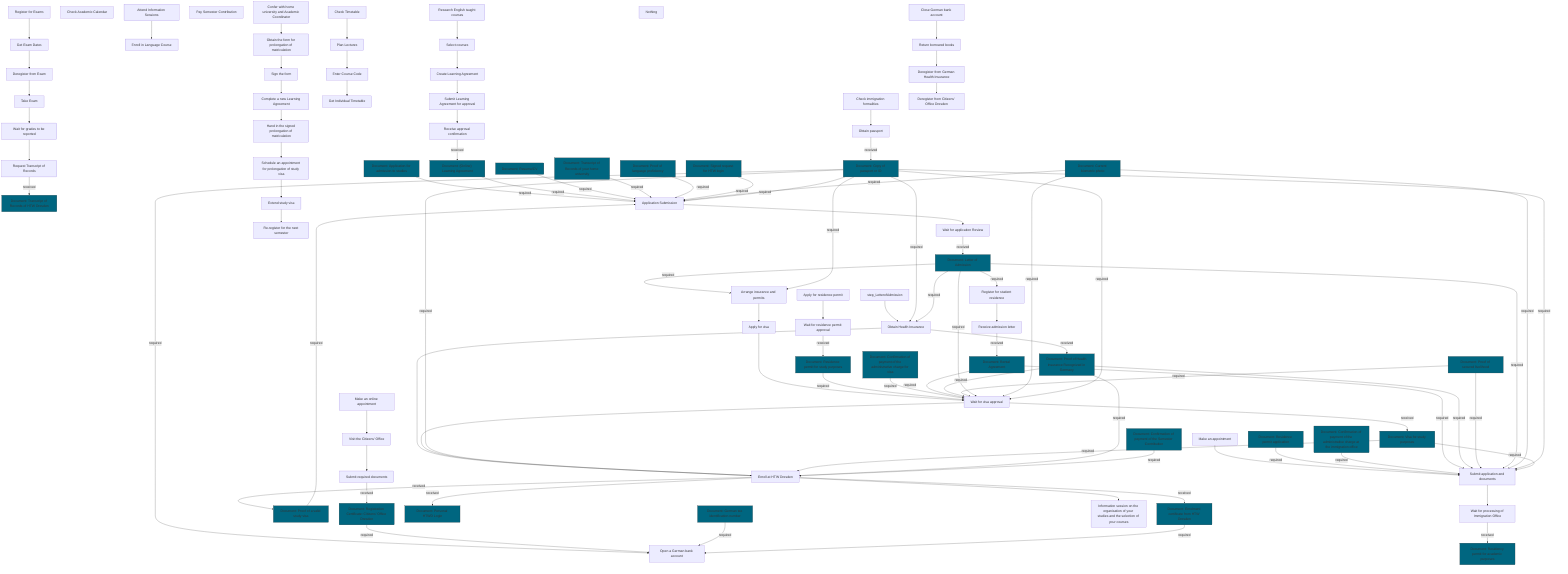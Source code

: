 flowchart TD
    doc_TranscriptofRecordsofyourhomeuniversity["Document: Transcript of Records of your home university"]
    doc_Applicationforadmissiontostudies["Document: Application for admission to studies"]
    doc_OnlineLearningAgreement["Document: (Online) Learning Agreement"]
    doc_Residencepermitapplication["Document: Residence permit application"]
    doc_RegistrationCertificateCitizensOfficeDresden["Document: Registration Certificate: Citizens' Office Dresden"]
    doc_ResumeCV["Document: Resume/CV"]
    doc_Proofofavalidstudyvisa["Document: Proof of a valid study visa"]
    doc_ProofofHealthInsuranceRecognizedinGermany["Document: Proof of Health Insurance Recognized in Germany"]
    doc_Proofofsecuredlivelihood["Document: Proof of secured livelihood"]
    doc_SignedrequestforHTWlogin["Document: Signed request for HTW login"]
    doc_RentalAgreement["Document: Rental Agreement"]
    doc_LetterofAdmission["Document: Letter of Admission"]
    doc_Currentbiometricphoto["Document: Current biometric photo"]
    doc_Confirmationofpaymentoftheadministrativechargeattheimmigrationoffice["Document: Confirmation of payment of the administrative charge at the immigration office"]
    doc_Germantaxidentificationnumber["Document: German tax identification number"]
    doc_Proofoflanguageproficiency["Document: Proof of language proficiency"]
    doc_Visaforstudypurposes["Document: Visa for study purposes"]
    doc_ConfirmationofpaymentoftheSemesterContribution["Document: Confirmation of payment of the Semester Contribution"]
    doc_PersonalHTWDLogin["Document: Personal HTWD Login"]
    doc_EnrolmentcertificatefromHTWDresden["Document: Enrolment certificate from HTW Dresden"]
    doc_Residencepermitforstudypurposes["Document: Residence permit for study purposes"]
    doc_CopyofpassportorID["Document: Copy of passport or ID"]
    doc_Confirmationofpaymentoftheadministrativechargeforvisa["Document: Confirmation of payment of the administrative charge for visa"]
    doc_Residencypermitforacademicpurposes["Document: Residency permit for academic purposes"]
    doc_TranscriptofRecordsofHTWDresden["Document: Transcript of Records of HTW Dresden"]
    step_ApplicationSubmission["Application Submission"]
    step_WaitforapplicationReview["Wait for application Review"]
    step_ResearchEnglishtaughtcourses["Research English taught courses"]
    step_Selectcourses["Select courses"]
    step_CreateLearningAgreement["Create Learning Agreement"]
    step_SubmitLearningAgreementforapproval["Submit Learning Agreement for approval"]
    step_Receiveapprovalconfirmation["Receive approval confirmation"]
    step_CheckAcademicCalendar["Check Academic Calendar"]
    step_AttendInformationSessions["Attend Information Sessions"]
    step_EnrollinLanguageCourse["Enroll in Language Course"]
    step_ObtainHealthInsurance["Obtain Health Insurance"]
    step_Applyforresidencepermit["Apply for residence permit"]
    step_Waitforresidencepermitapproval["Wait for residence permit approval"]
    step_Checkimmigrationformalities["Check immigration formalities"]
    step_Obtainpassport["Obtain passport"]
    step_Arrangeinsuranceandpermits["Arrange insurance and permits"]
    step_Applyforvisa["Apply for visa"]
    step_Waitforvisaapproval["Wait for visa approval"]
    step_Applyforresidencepermit["Apply for residence permit"]
    step_Registerforstudentresidence["Register for student residence"]
    step_Receiveadmissionletter["Receive admission letter"]
    step_PaySemesterContribution["Pay Semester Contribution"]
    step_EnrollatHTWDresden["Enroll at HTW Dresden"]
    step_Informationsessionontheorganisationofyourstudiesandtheselectionofyourcourses["Information session on the organisation of your studies and the selection of your courses"]
    step_Makeanonlineappointment["Make an online appointment"]
    step_VisittheCitizensOffice["Visit the Citizens' Office"]
    step_Submitrequireddocuments["Submit required documents"]
    step_Makeanappointment["Make an appointment"]
    step_Submitapplicationanddocuments["Submit application and documents"]
    step_WaitforprocessingofImmigrationOffice["Wait for processing of Immigration Office"]
    step_OpenaGermanbankaccount["Open a German bank account"]
    step_CheckTimetable["Check Timetable"]
    step_PlanLectures["Plan Lectures"]
    step_EnterCourseCode["Enter Course Code"]
    step_GetIndividualTimetable["Get Individual Timetable"]
    step_RegisterforExams["Register for Exams"]
    step_GetExamDates["Get Exam Dates"]
    step_DeregisterfromExam["Deregister from Exam"]
    step_TakeExam["Take Exam"]
    step_Waitforgradestobereported["Wait for grades to be reported"]
    step_RequestTranscriptofRecords["Request Transcript of Records"]
    step_ConferwithhomeuniversityandAcademicCoordinator["Confer with home university and Academic Coordinator"]
    step_Obtaintheformforprolongationofmatriculation["Obtain the form for prolongation of matriculation"]
    step_Signtheform["Sign the form"]
    step_CompleteanewLearningAgreement["Complete a new Learning Agreement"]
    step_Handinthesignedprolongationofmatriculation["Hand in the signed prolongation of matriculation"]
    step_Scheduleanappointmentforprolongationofstudyvisa["Schedule an appointment for prolongation of study visa"]
    step_Extendstudyvisa["Extend study visa"]
    step_Reregisterforthenextsemester["Re-register for the next semester"]
    step_Nothing["Nothing"]
    step_CloseGermanbankaccount["Close German bank account"]
    step_Returnborrowedbooks["Return borrowed books"]
    step_DeregisterfromGermanHealthInsurance["Deregister from German Health Insurance"]
    step_DeregisterfromCitizensOfficeDresden["Deregister from Citizens' Office Dresden"]
    doc_Applicationforadmissiontostudies -- required --> step_ApplicationSubmission
    doc_OnlineLearningAgreement -- required --> step_ApplicationSubmission
    doc_ResumeCV -- required --> step_ApplicationSubmission
    doc_TranscriptofRecordsofyourhomeuniversity -- required --> step_ApplicationSubmission
    doc_Proofoflanguageproficiency -- required --> step_ApplicationSubmission
    doc_SignedrequestforHTWlogin -- required --> step_ApplicationSubmission
    doc_Currentbiometricphoto -- required --> step_ApplicationSubmission
    doc_CopyofpassportorID -- required --> step_ApplicationSubmission
    doc_Proofofavalidstudyvisa -- required --> step_ApplicationSubmission
    step_ApplicationSubmission --> step_WaitforapplicationReview
    step_WaitforapplicationReview -- received --> doc_LetterofAdmission
    step_ResearchEnglishtaughtcourses --> step_Selectcourses
    step_Selectcourses --> step_CreateLearningAgreement
    step_CreateLearningAgreement --> step_SubmitLearningAgreementforapproval
    step_SubmitLearningAgreementforapproval --> step_Receiveapprovalconfirmation
    step_Receiveapprovalconfirmation -- received --> doc_OnlineLearningAgreement
    step_AttendInformationSessions --> step_EnrollinLanguageCourse
    step_LetterofAdmission --> step_ObtainHealthInsurance
    doc_CopyofpassportorID -- required --> step_ObtainHealthInsurance
    doc_LetterofAdmission -- required --> step_ObtainHealthInsurance
    step_ObtainHealthInsurance -- received --> doc_ProofofHealthInsuranceRecognizedinGermany
    step_Applyforresidencepermit --> step_Waitforresidencepermitapproval
    step_Waitforresidencepermitapproval -- received --> doc_Residencepermitforstudypurposes
    step_Checkimmigrationformalities --> step_Obtainpassport
    step_Obtainpassport -- received --> doc_CopyofpassportorID
    doc_LetterofAdmission -- required --> step_Arrangeinsuranceandpermits
    doc_CopyofpassportorID -- required --> step_Arrangeinsuranceandpermits
    step_Arrangeinsuranceandpermits --> step_Applyforvisa
    step_Applyforvisa --> step_Waitforvisaapproval
    doc_Residencepermitforstudypurposes -- required --> step_Waitforvisaapproval
    doc_Confirmationofpaymentoftheadministrativechargeforvisa -- required --> step_Waitforvisaapproval
    doc_RentalAgreement -- required --> step_Waitforvisaapproval
    doc_ProofofHealthInsuranceRecognizedinGermany -- required --> step_Waitforvisaapproval
    doc_Proofofsecuredlivelihood -- required --> step_Waitforvisaapproval
    doc_LetterofAdmission -- required --> step_Waitforvisaapproval
    doc_Currentbiometricphoto -- required --> step_Waitforvisaapproval
    doc_CopyofpassportorID -- required --> step_Waitforvisaapproval
    step_Waitforvisaapproval -- received --> doc_Visaforstudypurposes
    doc_LetterofAdmission -- required --> step_Registerforstudentresidence
    step_Registerforstudentresidence --> step_Receiveadmissionletter
    step_Receiveadmissionletter -- received --> doc_RentalAgreement
    step_ObtainHealthInsurance --> step_EnrollatHTWDresden
    step_Waitforvisaapproval --> step_EnrollatHTWDresden
    doc_CopyofpassportorID -- required --> step_EnrollatHTWDresden
    doc_Visaforstudypurposes -- required --> step_EnrollatHTWDresden
    doc_ProofofHealthInsuranceRecognizedinGermany -- required --> step_EnrollatHTWDresden
    doc_ConfirmationofpaymentoftheSemesterContribution -- required --> step_EnrollatHTWDresden
    step_EnrollatHTWDresden -- received --> doc_PersonalHTWDLogin
    step_EnrollatHTWDresden -- received --> doc_Proofofavalidstudyvisa
    step_EnrollatHTWDresden -- received --> doc_EnrolmentcertificatefromHTWDresden
    step_EnrollatHTWDresden --> step_Informationsessionontheorganisationofyourstudiesandtheselectionofyourcourses
    step_Makeanonlineappointment --> step_VisittheCitizensOffice
    step_VisittheCitizensOffice --> step_Submitrequireddocuments
    step_Submitrequireddocuments -- received --> doc_RegistrationCertificateCitizensOfficeDresden
    step_Makeanappointment --> step_Submitapplicationanddocuments
    doc_Residencepermitapplication -- required --> step_Submitapplicationanddocuments
    doc_Confirmationofpaymentoftheadministrativechargeattheimmigrationoffice -- required --> step_Submitapplicationanddocuments
    doc_RentalAgreement -- required --> step_Submitapplicationanddocuments
    doc_ProofofHealthInsuranceRecognizedinGermany -- required --> step_Submitapplicationanddocuments
    doc_Proofofsecuredlivelihood -- required --> step_Submitapplicationanddocuments
    doc_LetterofAdmission -- required --> step_Submitapplicationanddocuments
    doc_Currentbiometricphoto -- required --> step_Submitapplicationanddocuments
    doc_CopyofpassportorID -- required --> step_Submitapplicationanddocuments
    doc_Visaforstudypurposes -- required --> step_Submitapplicationanddocuments
    step_Submitapplicationanddocuments --> step_WaitforprocessingofImmigrationOffice
    step_WaitforprocessingofImmigrationOffice -- received --> doc_Residencypermitforacademicpurposes
    doc_CopyofpassportorID -- required --> step_OpenaGermanbankaccount
    doc_RegistrationCertificateCitizensOfficeDresden -- required --> step_OpenaGermanbankaccount
    doc_Germantaxidentificationnumber -- required --> step_OpenaGermanbankaccount
    doc_EnrolmentcertificatefromHTWDresden -- required --> step_OpenaGermanbankaccount
    step_CheckTimetable --> step_PlanLectures
    step_PlanLectures --> step_EnterCourseCode
    step_EnterCourseCode --> step_GetIndividualTimetable
    step_RegisterforExams --> step_GetExamDates
    step_GetExamDates --> step_DeregisterfromExam
    step_DeregisterfromExam --> step_TakeExam
    step_TakeExam --> step_Waitforgradestobereported
    step_Waitforgradestobereported --> step_RequestTranscriptofRecords
    step_RequestTranscriptofRecords -- received --> doc_TranscriptofRecordsofHTWDresden
    step_ConferwithhomeuniversityandAcademicCoordinator --> step_Obtaintheformforprolongationofmatriculation
    step_Obtaintheformforprolongationofmatriculation --> step_Signtheform
    step_Signtheform --> step_CompleteanewLearningAgreement
    step_CompleteanewLearningAgreement --> step_Handinthesignedprolongationofmatriculation
    step_Handinthesignedprolongationofmatriculation --> step_Scheduleanappointmentforprolongationofstudyvisa
    step_Scheduleanappointmentforprolongationofstudyvisa --> step_Extendstudyvisa
    step_Extendstudyvisa --> step_Reregisterforthenextsemester
    step_CloseGermanbankaccount --> step_Returnborrowedbooks
    step_Returnborrowedbooks --> step_DeregisterfromGermanHealthInsurance
    step_DeregisterfromGermanHealthInsurance --> step_DeregisterfromCitizensOfficeDresden
    %% Styling
    classDef document fill:#006680,stroke:#333,stroke-width:1px
    class doc_TranscriptofRecordsofyourhomeuniversity,doc_Applicationforadmissiontostudies,doc_OnlineLearningAgreement,doc_Residencepermitapplication,doc_RegistrationCertificateCitizensOfficeDresden,doc_ResumeCV,doc_Proofofavalidstudyvisa,doc_ProofofHealthInsuranceRecognizedinGermany,doc_Proofofsecuredlivelihood,doc_SignedrequestforHTWlogin,doc_RentalAgreement,doc_LetterofAdmission,doc_Currentbiometricphoto,doc_Confirmationofpaymentoftheadministrativechargeattheimmigrationoffice,doc_Germantaxidentificationnumber,doc_Proofoflanguageproficiency,doc_Visaforstudypurposes,doc_ConfirmationofpaymentoftheSemesterContribution,doc_PersonalHTWDLogin,doc_EnrolmentcertificatefromHTWDresden,doc_Residencepermitforstudypurposes,doc_CopyofpassportorID,doc_Confirmationofpaymentoftheadministrativechargeforvisa,doc_Residencypermitforacademicpurposes,doc_TranscriptofRecordsofHTWDresden document